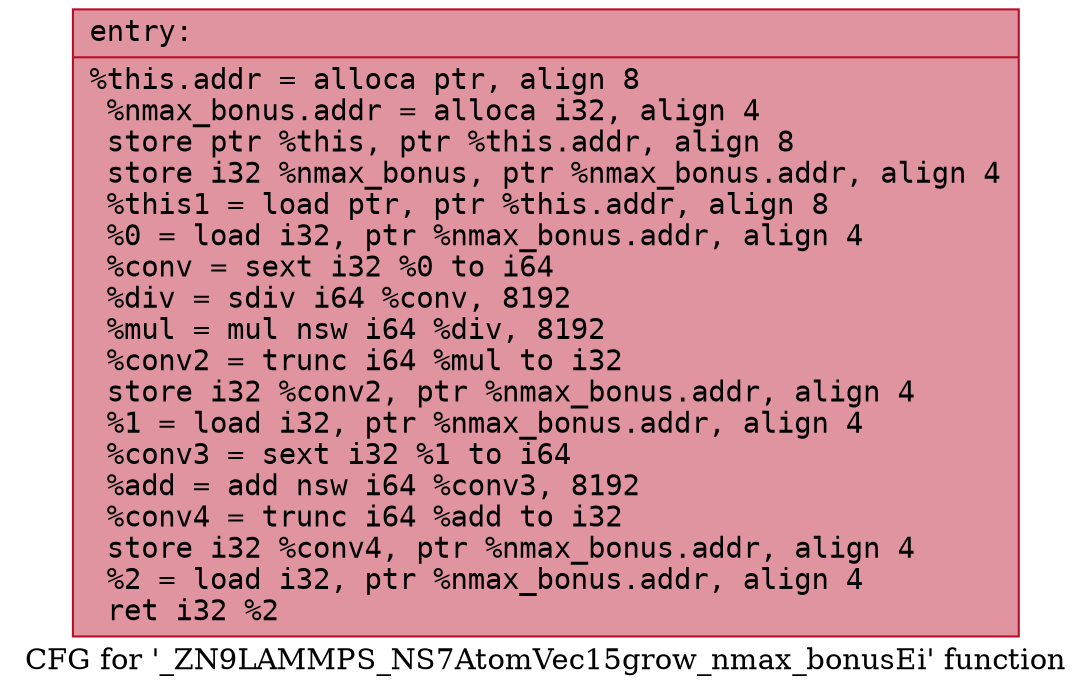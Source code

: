 digraph "CFG for '_ZN9LAMMPS_NS7AtomVec15grow_nmax_bonusEi' function" {
	label="CFG for '_ZN9LAMMPS_NS7AtomVec15grow_nmax_bonusEi' function";

	Node0x56285a905110 [shape=record,color="#b70d28ff", style=filled, fillcolor="#b70d2870" fontname="Courier",label="{entry:\l|  %this.addr = alloca ptr, align 8\l  %nmax_bonus.addr = alloca i32, align 4\l  store ptr %this, ptr %this.addr, align 8\l  store i32 %nmax_bonus, ptr %nmax_bonus.addr, align 4\l  %this1 = load ptr, ptr %this.addr, align 8\l  %0 = load i32, ptr %nmax_bonus.addr, align 4\l  %conv = sext i32 %0 to i64\l  %div = sdiv i64 %conv, 8192\l  %mul = mul nsw i64 %div, 8192\l  %conv2 = trunc i64 %mul to i32\l  store i32 %conv2, ptr %nmax_bonus.addr, align 4\l  %1 = load i32, ptr %nmax_bonus.addr, align 4\l  %conv3 = sext i32 %1 to i64\l  %add = add nsw i64 %conv3, 8192\l  %conv4 = trunc i64 %add to i32\l  store i32 %conv4, ptr %nmax_bonus.addr, align 4\l  %2 = load i32, ptr %nmax_bonus.addr, align 4\l  ret i32 %2\l}"];
}
